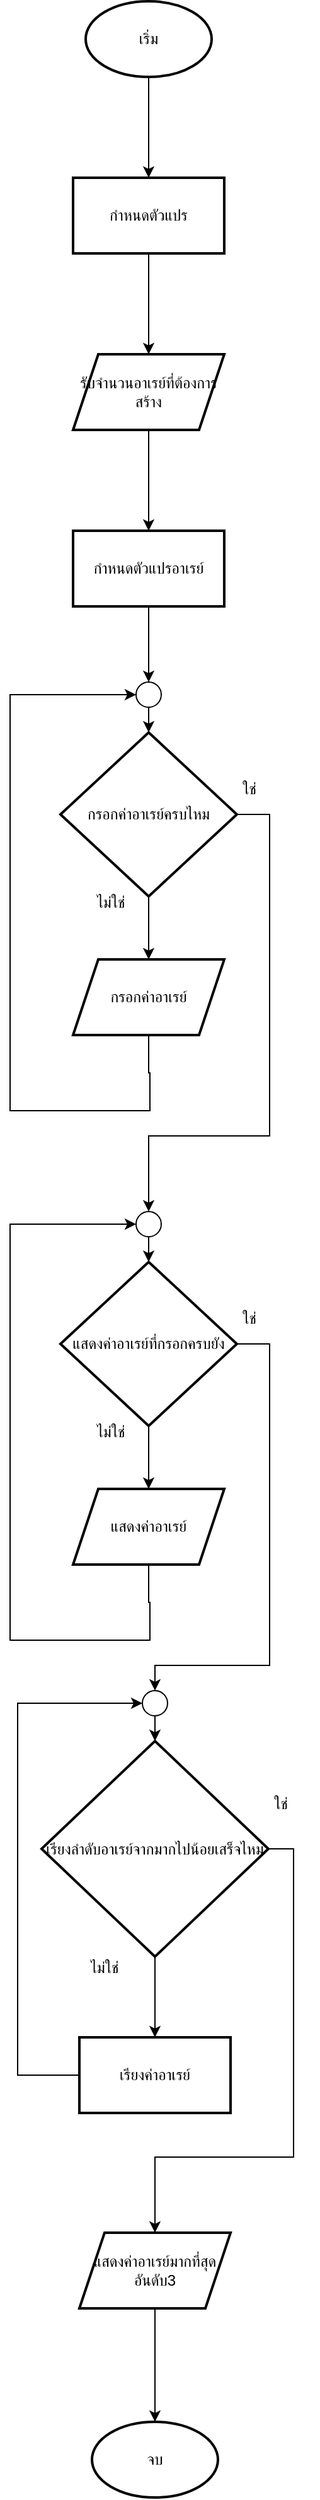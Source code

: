 <mxfile version="25.0.3">
  <diagram name="Page-1" id="-TBmlkCN2XZ9bOaUiwTd">
    <mxGraphModel dx="2757" dy="1457" grid="1" gridSize="10" guides="1" tooltips="1" connect="1" arrows="1" fold="1" page="1" pageScale="1" pageWidth="850" pageHeight="1100" math="0" shadow="0">
      <root>
        <mxCell id="0" />
        <mxCell id="1" parent="0" />
        <mxCell id="69ebYcusITzqZFjixZhx-3" value="" style="edgeStyle=orthogonalEdgeStyle;rounded=0;orthogonalLoop=1;jettySize=auto;html=1;" edge="1" parent="1" source="69ebYcusITzqZFjixZhx-1" target="69ebYcusITzqZFjixZhx-2">
          <mxGeometry relative="1" as="geometry" />
        </mxCell>
        <mxCell id="69ebYcusITzqZFjixZhx-1" value="เริ่ม" style="strokeWidth=2;html=1;shape=mxgraph.flowchart.start_1;whiteSpace=wrap;" vertex="1" parent="1">
          <mxGeometry x="375" y="100" width="100" height="60" as="geometry" />
        </mxCell>
        <mxCell id="69ebYcusITzqZFjixZhx-5" value="" style="edgeStyle=orthogonalEdgeStyle;rounded=0;orthogonalLoop=1;jettySize=auto;html=1;" edge="1" parent="1" source="69ebYcusITzqZFjixZhx-2" target="69ebYcusITzqZFjixZhx-4">
          <mxGeometry relative="1" as="geometry" />
        </mxCell>
        <mxCell id="69ebYcusITzqZFjixZhx-2" value="กำหนดตัวแปร" style="whiteSpace=wrap;html=1;strokeWidth=2;" vertex="1" parent="1">
          <mxGeometry x="365" y="240" width="120" height="60" as="geometry" />
        </mxCell>
        <mxCell id="69ebYcusITzqZFjixZhx-7" value="" style="edgeStyle=orthogonalEdgeStyle;rounded=0;orthogonalLoop=1;jettySize=auto;html=1;" edge="1" parent="1" source="69ebYcusITzqZFjixZhx-4" target="69ebYcusITzqZFjixZhx-6">
          <mxGeometry relative="1" as="geometry" />
        </mxCell>
        <mxCell id="69ebYcusITzqZFjixZhx-4" value="รับจำนวนอาเรย์ที่ต้องการสร้าง" style="shape=parallelogram;perimeter=parallelogramPerimeter;whiteSpace=wrap;html=1;fixedSize=1;strokeWidth=2;" vertex="1" parent="1">
          <mxGeometry x="365" y="380" width="120" height="60" as="geometry" />
        </mxCell>
        <mxCell id="69ebYcusITzqZFjixZhx-18" value="" style="edgeStyle=orthogonalEdgeStyle;rounded=0;orthogonalLoop=1;jettySize=auto;html=1;" edge="1" parent="1" source="69ebYcusITzqZFjixZhx-6" target="69ebYcusITzqZFjixZhx-15">
          <mxGeometry relative="1" as="geometry" />
        </mxCell>
        <mxCell id="69ebYcusITzqZFjixZhx-6" value="กำหนดตัวแปรอาเรย์" style="whiteSpace=wrap;html=1;strokeWidth=2;" vertex="1" parent="1">
          <mxGeometry x="365" y="520" width="120" height="60" as="geometry" />
        </mxCell>
        <mxCell id="69ebYcusITzqZFjixZhx-10" value="" style="edgeStyle=orthogonalEdgeStyle;rounded=0;orthogonalLoop=1;jettySize=auto;html=1;" edge="1" parent="1" source="69ebYcusITzqZFjixZhx-11" target="69ebYcusITzqZFjixZhx-13">
          <mxGeometry relative="1" as="geometry" />
        </mxCell>
        <mxCell id="69ebYcusITzqZFjixZhx-19" style="edgeStyle=orthogonalEdgeStyle;rounded=0;orthogonalLoop=1;jettySize=auto;html=1;" edge="1" parent="1" source="69ebYcusITzqZFjixZhx-11">
          <mxGeometry relative="1" as="geometry">
            <mxPoint x="425" y="1060" as="targetPoint" />
            <Array as="points">
              <mxPoint x="521" y="745" />
              <mxPoint x="521" y="1000" />
              <mxPoint x="425" y="1000" />
            </Array>
          </mxGeometry>
        </mxCell>
        <mxCell id="69ebYcusITzqZFjixZhx-11" value="กรอกค่าอาเรย์ครบไหม" style="rhombus;whiteSpace=wrap;html=1;strokeWidth=2;" vertex="1" parent="1">
          <mxGeometry x="355" y="680" width="140" height="130" as="geometry" />
        </mxCell>
        <mxCell id="69ebYcusITzqZFjixZhx-12" style="edgeStyle=orthogonalEdgeStyle;rounded=0;orthogonalLoop=1;jettySize=auto;html=1;entryX=0;entryY=0.5;entryDx=0;entryDy=0;entryPerimeter=0;" edge="1" parent="1" source="69ebYcusITzqZFjixZhx-13" target="69ebYcusITzqZFjixZhx-15">
          <mxGeometry relative="1" as="geometry">
            <mxPoint x="405" y="650" as="targetPoint" />
            <Array as="points">
              <mxPoint x="425" y="950" />
              <mxPoint x="426" y="950" />
              <mxPoint x="426" y="980" />
              <mxPoint x="315" y="980" />
              <mxPoint x="315" y="650" />
            </Array>
          </mxGeometry>
        </mxCell>
        <mxCell id="69ebYcusITzqZFjixZhx-13" value="กรอกค่าอาเรย์" style="shape=parallelogram;perimeter=parallelogramPerimeter;whiteSpace=wrap;html=1;fixedSize=1;strokeWidth=2;" vertex="1" parent="1">
          <mxGeometry x="365" y="860" width="120" height="60" as="geometry" />
        </mxCell>
        <mxCell id="69ebYcusITzqZFjixZhx-14" value="" style="edgeStyle=orthogonalEdgeStyle;rounded=0;orthogonalLoop=1;jettySize=auto;html=1;" edge="1" parent="1" source="69ebYcusITzqZFjixZhx-15" target="69ebYcusITzqZFjixZhx-11">
          <mxGeometry relative="1" as="geometry" />
        </mxCell>
        <mxCell id="69ebYcusITzqZFjixZhx-15" value="" style="verticalLabelPosition=bottom;verticalAlign=top;html=1;shape=mxgraph.flowchart.on-page_reference;" vertex="1" parent="1">
          <mxGeometry x="415" y="640" width="20" height="20" as="geometry" />
        </mxCell>
        <mxCell id="69ebYcusITzqZFjixZhx-16" value="ไม่ใช่" style="text;html=1;align=center;verticalAlign=middle;whiteSpace=wrap;rounded=0;" vertex="1" parent="1">
          <mxGeometry x="365" y="800" width="60" height="30" as="geometry" />
        </mxCell>
        <mxCell id="69ebYcusITzqZFjixZhx-17" value="ใช่" style="text;html=1;align=center;verticalAlign=middle;whiteSpace=wrap;rounded=0;" vertex="1" parent="1">
          <mxGeometry x="475" y="710" width="60" height="30" as="geometry" />
        </mxCell>
        <mxCell id="69ebYcusITzqZFjixZhx-20" value="" style="edgeStyle=orthogonalEdgeStyle;rounded=0;orthogonalLoop=1;jettySize=auto;html=1;" edge="1" parent="1" source="69ebYcusITzqZFjixZhx-22" target="69ebYcusITzqZFjixZhx-24">
          <mxGeometry relative="1" as="geometry" />
        </mxCell>
        <mxCell id="69ebYcusITzqZFjixZhx-21" style="edgeStyle=orthogonalEdgeStyle;rounded=0;orthogonalLoop=1;jettySize=auto;html=1;entryX=0.5;entryY=0;entryDx=0;entryDy=0;entryPerimeter=0;" edge="1" parent="1" source="69ebYcusITzqZFjixZhx-22" target="69ebYcusITzqZFjixZhx-35">
          <mxGeometry relative="1" as="geometry">
            <mxPoint x="425" y="1480" as="targetPoint" />
            <Array as="points">
              <mxPoint x="521" y="1165" />
              <mxPoint x="521" y="1420" />
              <mxPoint x="430" y="1420" />
            </Array>
          </mxGeometry>
        </mxCell>
        <mxCell id="69ebYcusITzqZFjixZhx-22" value="แสดงค่าอาเรย์ที่กรอกครบยัง" style="rhombus;whiteSpace=wrap;html=1;strokeWidth=2;" vertex="1" parent="1">
          <mxGeometry x="355" y="1100" width="140" height="130" as="geometry" />
        </mxCell>
        <mxCell id="69ebYcusITzqZFjixZhx-23" style="edgeStyle=orthogonalEdgeStyle;rounded=0;orthogonalLoop=1;jettySize=auto;html=1;entryX=0;entryY=0.5;entryDx=0;entryDy=0;entryPerimeter=0;" edge="1" parent="1" source="69ebYcusITzqZFjixZhx-24" target="69ebYcusITzqZFjixZhx-26">
          <mxGeometry relative="1" as="geometry">
            <mxPoint x="405" y="1070" as="targetPoint" />
            <Array as="points">
              <mxPoint x="425" y="1370" />
              <mxPoint x="426" y="1370" />
              <mxPoint x="426" y="1400" />
              <mxPoint x="315" y="1400" />
              <mxPoint x="315" y="1070" />
            </Array>
          </mxGeometry>
        </mxCell>
        <mxCell id="69ebYcusITzqZFjixZhx-24" value="แสดงค่าอาเรย์&lt;span style=&quot;color: rgba(0, 0, 0, 0); font-family: monospace; font-size: 0px; text-align: start; text-wrap-mode: nowrap;&quot;&gt;%3CmxGraphModel%3E%3Croot%3E%3CmxCell%20id%3D%220%22%2F%3E%3CmxCell%20id%3D%221%22%20parent%3D%220%22%2F%3E%3CmxCell%20id%3D%222%22%20value%3D%22%22%20style%3D%22edgeStyle%3DorthogonalEdgeStyle%3Brounded%3D0%3BorthogonalLoop%3D1%3BjettySize%3Dauto%3Bhtml%3D1%3B%22%20edge%3D%221%22%20source%3D%223%22%20target%3D%226%22%20parent%3D%221%22%3E%3CmxGeometry%20relative%3D%221%22%20as%3D%22geometry%22%2F%3E%3C%2FmxCell%3E%3CmxCell%20id%3D%223%22%20value%3D%22%E0%B9%80%E0%B8%A3%E0%B8%B5%E0%B8%A2%E0%B8%87%E0%B8%A5%E0%B8%B3%E0%B8%94%E0%B8%B1%E0%B8%9A%E0%B8%AD%E0%B8%B2%E0%B9%80%E0%B8%A3%E0%B8%A2%E0%B9%8C%E0%B8%88%E0%B8%B2%E0%B8%81%E0%B8%99%E0%B9%89%E0%B8%AD%E0%B8%A2%E0%B9%84%E0%B8%9B%E0%B8%A1%E0%B8%B2%E0%B8%81%E0%B9%80%E0%B8%AA%E0%B8%A3%E0%B9%87%E0%B8%88%E0%B9%84%E0%B8%AB%E0%B8%A1%22%20style%3D%22rhombus%3BwhiteSpace%3Dwrap%3Bhtml%3D1%3BstrokeWidth%3D2%3B%22%20vertex%3D%221%22%20parent%3D%221%22%3E%3CmxGeometry%20x%3D%22590%22%20y%3D%221451%22%20width%3D%22180%22%20height%3D%22171%22%20as%3D%22geometry%22%2F%3E%3C%2FmxCell%3E%3CmxCell%20id%3D%224%22%20value%3D%22%E0%B9%84%E0%B8%A1%E0%B9%88%E0%B9%83%E0%B8%8A%E0%B9%88%22%20style%3D%22text%3Bhtml%3D1%3Balign%3Dcenter%3BverticalAlign%3Dmiddle%3BwhiteSpace%3Dwrap%3Brounded%3D0%3B%22%20vertex%3D%221%22%20parent%3D%221%22%3E%3CmxGeometry%20x%3D%22610%22%20y%3D%221616%22%20width%3D%2260%22%20height%3D%2230%22%20as%3D%22geometry%22%2F%3E%3C%2FmxCell%3E%3CmxCell%20id%3D%225%22%20value%3D%22%E0%B9%83%E0%B8%8A%E0%B9%88%22%20style%3D%22text%3Bhtml%3D1%3Balign%3Dcenter%3BverticalAlign%3Dmiddle%3BwhiteSpace%3Dwrap%3Brounded%3D0%3B%22%20vertex%3D%221%22%20parent%3D%221%22%3E%3CmxGeometry%20x%3D%22750%22%20y%3D%221486%22%20width%3D%2260%22%20height%3D%2230%22%20as%3D%22geometry%22%2F%3E%3C%2FmxCell%3E%3CmxCell%20id%3D%226%22%20value%3D%22%E0%B9%80%E0%B8%A3%E0%B8%B5%E0%B8%A2%E0%B8%87%E0%B8%84%E0%B9%88%E0%B8%B2%E0%B8%AD%E0%B8%B2%E0%B9%80%E0%B8%A3%E0%B8%A2%E0%B9%8C%22%20style%3D%22whiteSpace%3Dwrap%3Bhtml%3D1%3BstrokeWidth%3D2%3B%22%20vertex%3D%221%22%20parent%3D%221%22%3E%3CmxGeometry%20x%3D%22620%22%20y%3D%221686%22%20width%3D%22120%22%20height%3D%2260%22%20as%3D%22geometry%22%2F%3E%3C%2FmxCell%3E%3C%2Froot%3E%3C%2FmxGraphModel%3E&lt;/span&gt;" style="shape=parallelogram;perimeter=parallelogramPerimeter;whiteSpace=wrap;html=1;fixedSize=1;strokeWidth=2;" vertex="1" parent="1">
          <mxGeometry x="365" y="1280" width="120" height="60" as="geometry" />
        </mxCell>
        <mxCell id="69ebYcusITzqZFjixZhx-25" value="" style="edgeStyle=orthogonalEdgeStyle;rounded=0;orthogonalLoop=1;jettySize=auto;html=1;" edge="1" parent="1" source="69ebYcusITzqZFjixZhx-26" target="69ebYcusITzqZFjixZhx-22">
          <mxGeometry relative="1" as="geometry" />
        </mxCell>
        <mxCell id="69ebYcusITzqZFjixZhx-26" value="" style="verticalLabelPosition=bottom;verticalAlign=top;html=1;shape=mxgraph.flowchart.on-page_reference;" vertex="1" parent="1">
          <mxGeometry x="415" y="1060" width="20" height="20" as="geometry" />
        </mxCell>
        <mxCell id="69ebYcusITzqZFjixZhx-27" value="ไม่ใช่" style="text;html=1;align=center;verticalAlign=middle;whiteSpace=wrap;rounded=0;" vertex="1" parent="1">
          <mxGeometry x="365" y="1220" width="60" height="30" as="geometry" />
        </mxCell>
        <mxCell id="69ebYcusITzqZFjixZhx-28" value="ใช่" style="text;html=1;align=center;verticalAlign=middle;whiteSpace=wrap;rounded=0;" vertex="1" parent="1">
          <mxGeometry x="475" y="1130" width="60" height="30" as="geometry" />
        </mxCell>
        <mxCell id="69ebYcusITzqZFjixZhx-29" value="" style="edgeStyle=orthogonalEdgeStyle;rounded=0;orthogonalLoop=1;jettySize=auto;html=1;" edge="1" parent="1" source="69ebYcusITzqZFjixZhx-30" target="69ebYcusITzqZFjixZhx-33">
          <mxGeometry relative="1" as="geometry" />
        </mxCell>
        <mxCell id="69ebYcusITzqZFjixZhx-38" style="edgeStyle=orthogonalEdgeStyle;rounded=0;orthogonalLoop=1;jettySize=auto;html=1;" edge="1" parent="1" source="69ebYcusITzqZFjixZhx-30">
          <mxGeometry relative="1" as="geometry">
            <mxPoint x="430" y="1870" as="targetPoint" />
            <Array as="points">
              <mxPoint x="540" y="1566" />
              <mxPoint x="540" y="1810" />
              <mxPoint x="430" y="1810" />
            </Array>
          </mxGeometry>
        </mxCell>
        <mxCell id="69ebYcusITzqZFjixZhx-30" value="เรียงลำดับอาเรย์จากมากไปน้อยเสร็จไหม" style="rhombus;whiteSpace=wrap;html=1;strokeWidth=2;" vertex="1" parent="1">
          <mxGeometry x="340" y="1480" width="180" height="171" as="geometry" />
        </mxCell>
        <mxCell id="69ebYcusITzqZFjixZhx-31" value="ไม่ใช่" style="text;html=1;align=center;verticalAlign=middle;whiteSpace=wrap;rounded=0;" vertex="1" parent="1">
          <mxGeometry x="360" y="1645" width="60" height="30" as="geometry" />
        </mxCell>
        <mxCell id="69ebYcusITzqZFjixZhx-32" value="ใช่" style="text;html=1;align=center;verticalAlign=middle;whiteSpace=wrap;rounded=0;" vertex="1" parent="1">
          <mxGeometry x="500" y="1515" width="60" height="30" as="geometry" />
        </mxCell>
        <mxCell id="69ebYcusITzqZFjixZhx-34" style="edgeStyle=orthogonalEdgeStyle;rounded=0;orthogonalLoop=1;jettySize=auto;html=1;entryX=0;entryY=0.5;entryDx=0;entryDy=0;entryPerimeter=0;" edge="1" parent="1" source="69ebYcusITzqZFjixZhx-33" target="69ebYcusITzqZFjixZhx-35">
          <mxGeometry relative="1" as="geometry">
            <mxPoint x="410" y="1450" as="targetPoint" />
            <Array as="points">
              <mxPoint x="321" y="1745" />
              <mxPoint x="321" y="1450" />
            </Array>
          </mxGeometry>
        </mxCell>
        <mxCell id="69ebYcusITzqZFjixZhx-33" value="เรียงค่าอาเรย์" style="whiteSpace=wrap;html=1;strokeWidth=2;" vertex="1" parent="1">
          <mxGeometry x="370" y="1715" width="120" height="60" as="geometry" />
        </mxCell>
        <mxCell id="69ebYcusITzqZFjixZhx-37" value="" style="edgeStyle=orthogonalEdgeStyle;rounded=0;orthogonalLoop=1;jettySize=auto;html=1;" edge="1" parent="1" source="69ebYcusITzqZFjixZhx-35" target="69ebYcusITzqZFjixZhx-30">
          <mxGeometry relative="1" as="geometry" />
        </mxCell>
        <mxCell id="69ebYcusITzqZFjixZhx-35" value="" style="verticalLabelPosition=bottom;verticalAlign=top;html=1;shape=mxgraph.flowchart.on-page_reference;" vertex="1" parent="1">
          <mxGeometry x="420" y="1440" width="20" height="20" as="geometry" />
        </mxCell>
        <mxCell id="69ebYcusITzqZFjixZhx-41" value="" style="edgeStyle=orthogonalEdgeStyle;rounded=0;orthogonalLoop=1;jettySize=auto;html=1;" edge="1" parent="1" source="69ebYcusITzqZFjixZhx-39" target="69ebYcusITzqZFjixZhx-40">
          <mxGeometry relative="1" as="geometry" />
        </mxCell>
        <mxCell id="69ebYcusITzqZFjixZhx-39" value="แสดงค่าอาเรย์มากที่สุดอันดับ3&lt;span style=&quot;color: rgba(0, 0, 0, 0); font-family: monospace; font-size: 0px; text-align: start; text-wrap-mode: nowrap;&quot;&gt;%3CmxGraphModel%3E%3Croot%3E%3CmxCell%20id%3D%220%22%2F%3E%3CmxCell%20id%3D%221%22%20parent%3D%220%22%2F%3E%3CmxCell%20id%3D%222%22%20value%3D%22%22%20style%3D%22edgeStyle%3DorthogonalEdgeStyle%3Brounded%3D0%3BorthogonalLoop%3D1%3BjettySize%3Dauto%3Bhtml%3D1%3B%22%20edge%3D%221%22%20source%3D%223%22%20target%3D%226%22%20parent%3D%221%22%3E%3CmxGeometry%20relative%3D%221%22%20as%3D%22geometry%22%2F%3E%3C%2FmxCell%3E%3CmxCell%20id%3D%223%22%20value%3D%22%E0%B9%80%E0%B8%A3%E0%B8%B5%E0%B8%A2%E0%B8%87%E0%B8%A5%E0%B8%B3%E0%B8%94%E0%B8%B1%E0%B8%9A%E0%B8%AD%E0%B8%B2%E0%B9%80%E0%B8%A3%E0%B8%A2%E0%B9%8C%E0%B8%88%E0%B8%B2%E0%B8%81%E0%B8%99%E0%B9%89%E0%B8%AD%E0%B8%A2%E0%B9%84%E0%B8%9B%E0%B8%A1%E0%B8%B2%E0%B8%81%E0%B9%80%E0%B8%AA%E0%B8%A3%E0%B9%87%E0%B8%88%E0%B9%84%E0%B8%AB%E0%B8%A1%22%20style%3D%22rhombus%3BwhiteSpace%3Dwrap%3Bhtml%3D1%3BstrokeWidth%3D2%3B%22%20vertex%3D%221%22%20parent%3D%221%22%3E%3CmxGeometry%20x%3D%22590%22%20y%3D%221451%22%20width%3D%22180%22%20height%3D%22171%22%20as%3D%22geometry%22%2F%3E%3C%2FmxCell%3E%3CmxCell%20id%3D%224%22%20value%3D%22%E0%B9%84%E0%B8%A1%E0%B9%88%E0%B9%83%E0%B8%8A%E0%B9%88%22%20style%3D%22text%3Bhtml%3D1%3Balign%3Dcenter%3BverticalAlign%3Dmiddle%3BwhiteSpace%3Dwrap%3Brounded%3D0%3B%22%20vertex%3D%221%22%20parent%3D%221%22%3E%3CmxGeometry%20x%3D%22610%22%20y%3D%221616%22%20width%3D%2260%22%20height%3D%2230%22%20as%3D%22geometry%22%2F%3E%3C%2FmxCell%3E%3CmxCell%20id%3D%225%22%20value%3D%22%E0%B9%83%E0%B8%8A%E0%B9%88%22%20style%3D%22text%3Bhtml%3D1%3Balign%3Dcenter%3BverticalAlign%3Dmiddle%3BwhiteSpace%3Dwrap%3Brounded%3D0%3B%22%20vertex%3D%221%22%20parent%3D%221%22%3E%3CmxGeometry%20x%3D%22750%22%20y%3D%221486%22%20width%3D%2260%22%20height%3D%2230%22%20as%3D%22geometry%22%2F%3E%3C%2FmxCell%3E%3CmxCell%20id%3D%226%22%20value%3D%22%E0%B9%80%E0%B8%A3%E0%B8%B5%E0%B8%A2%E0%B8%87%E0%B8%84%E0%B9%88%E0%B8%B2%E0%B8%AD%E0%B8%B2%E0%B9%80%E0%B8%A3%E0%B8%A2%E0%B9%8C%22%20style%3D%22whiteSpace%3Dwrap%3Bhtml%3D1%3BstrokeWidth%3D2%3B%22%20vertex%3D%221%22%20parent%3D%221%22%3E%3CmxGeometry%20x%3D%22620%22%20y%3D%221686%22%20width%3D%22120%22%20height%3D%2260%22%20as%3D%22geometry%22%2F%3E%3C%2FmxCell%3E%3C%2Froot%3E%3C%2FmxGraphModel%3E&lt;/span&gt;" style="shape=parallelogram;perimeter=parallelogramPerimeter;whiteSpace=wrap;html=1;fixedSize=1;strokeWidth=2;" vertex="1" parent="1">
          <mxGeometry x="370" y="1870" width="120" height="60" as="geometry" />
        </mxCell>
        <mxCell id="69ebYcusITzqZFjixZhx-40" value="จบ" style="strokeWidth=2;html=1;shape=mxgraph.flowchart.start_1;whiteSpace=wrap;" vertex="1" parent="1">
          <mxGeometry x="380" y="2020" width="100" height="60" as="geometry" />
        </mxCell>
      </root>
    </mxGraphModel>
  </diagram>
</mxfile>
